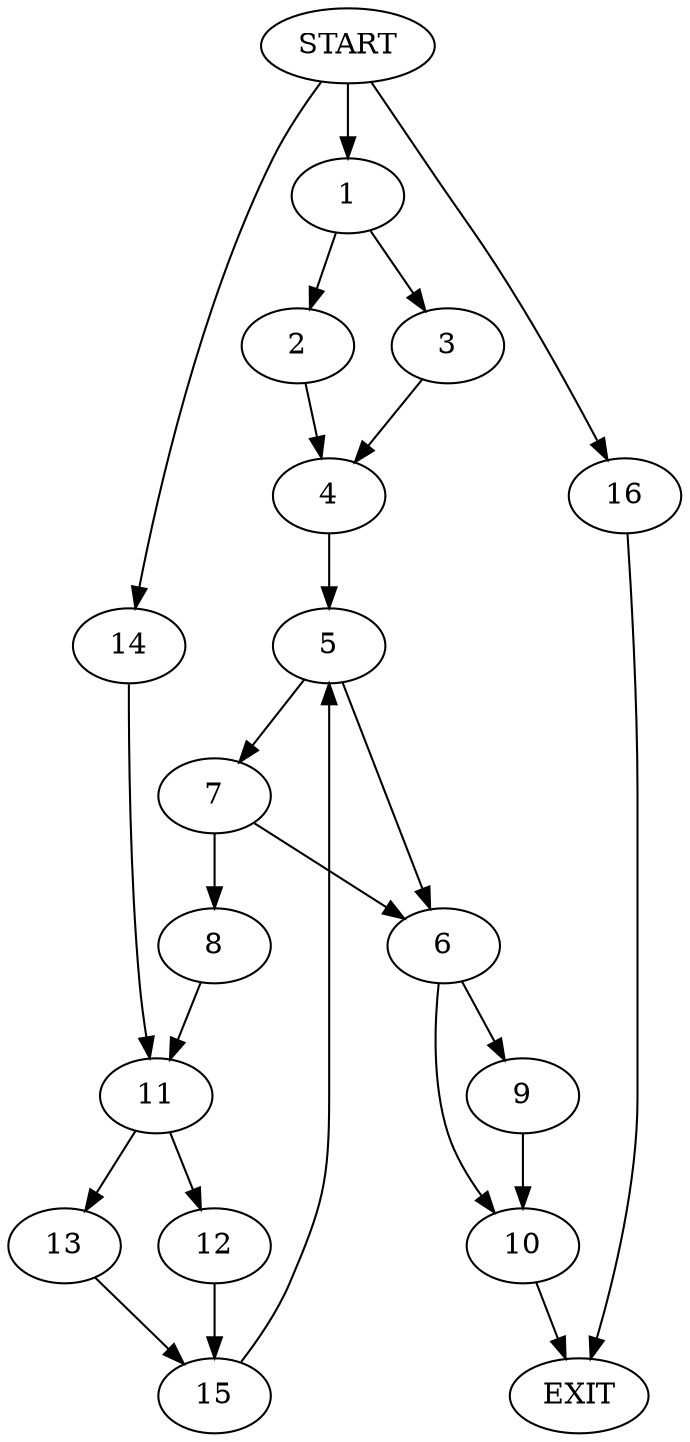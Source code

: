 digraph {
0 [label="START"]
17 [label="EXIT"]
0 -> 1
1 -> 2
1 -> 3
3 -> 4
2 -> 4
4 -> 5
5 -> 6
5 -> 7
7 -> 6
7 -> 8
6 -> 9
6 -> 10
8 -> 11
11 -> 12
11 -> 13
0 -> 14
14 -> 11
12 -> 15
13 -> 15
15 -> 5
10 -> 17
9 -> 10
0 -> 16
16 -> 17
}
